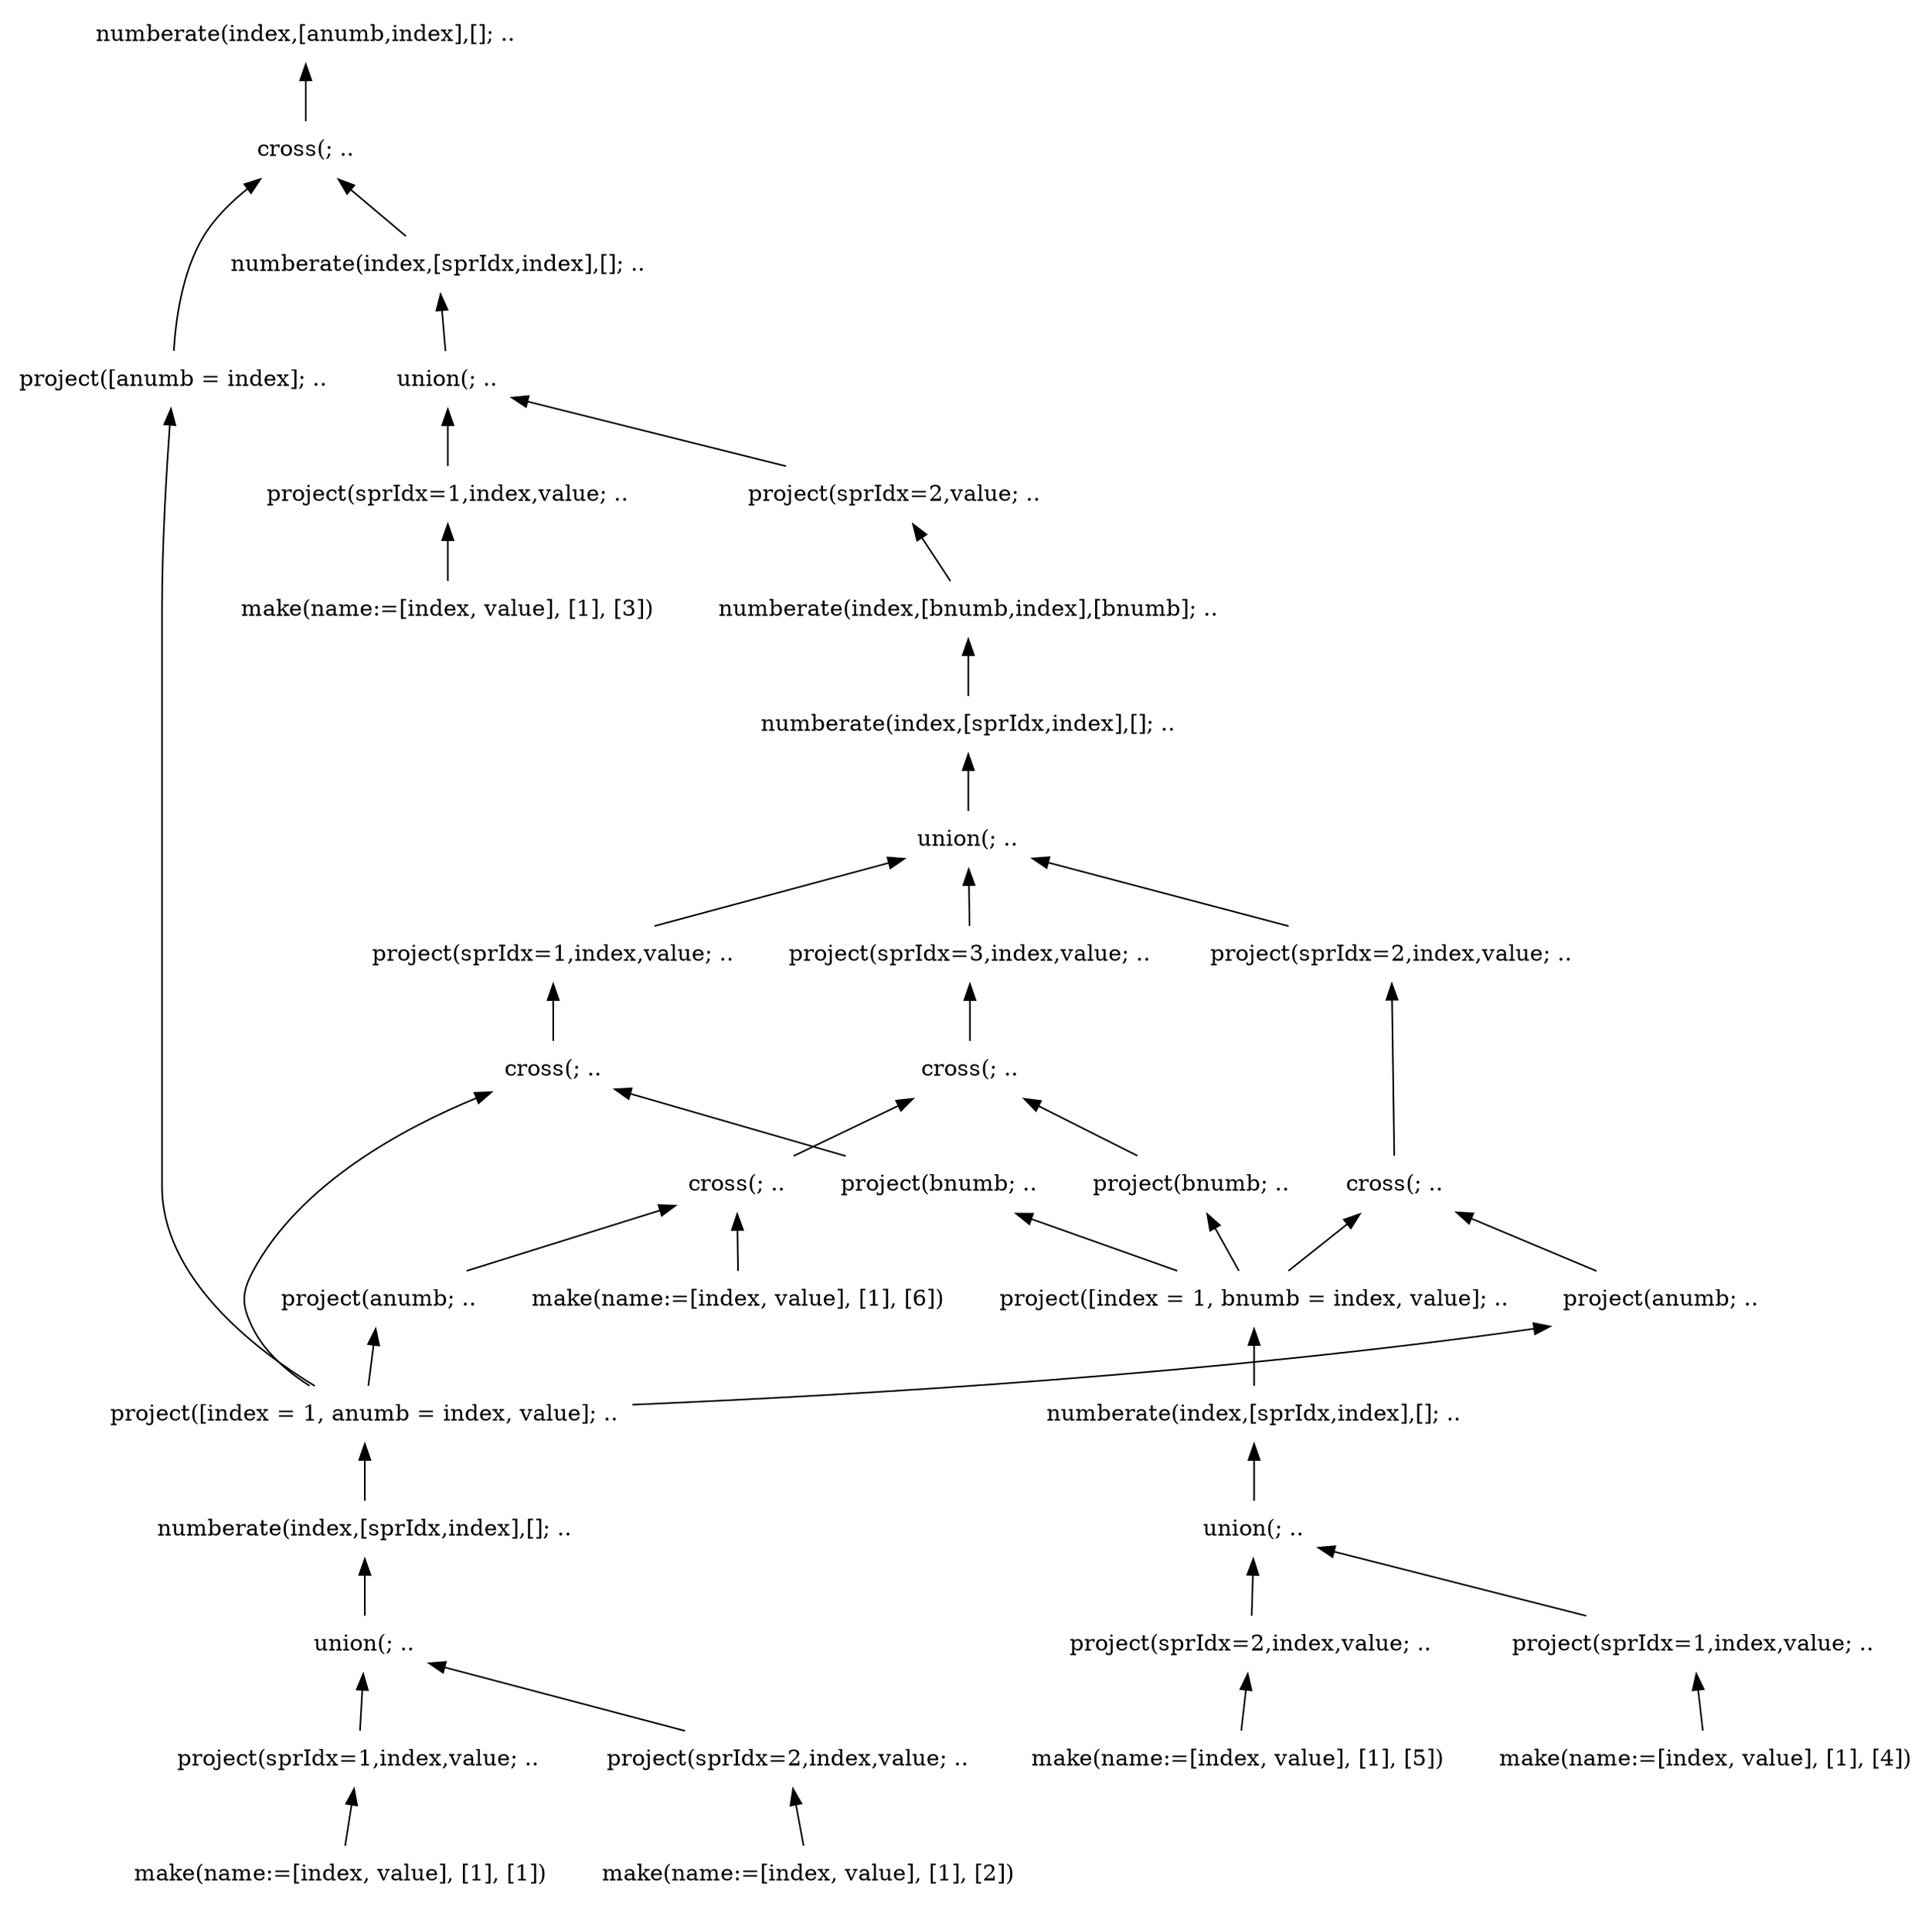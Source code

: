 digraph AST {

edge [color=black, dir=both, weight=1, fontcolor=black, arrowhead=none, arrowtail=normal]
node [shape=plaintext]
numberate1 [label="numberate(index,[anumb,index],[]; .."]
  numberate1 -> cross2
cross2 [label="cross(; .."]
    cross2 -> project3
project3 [label="project([anumb = index]; .."]
      project3 -> projectx121



      cross2 -> numberate11
numberate11 [label="numberate(index,[sprIdx,index],[]; .."]
        numberate11 -> union12
union12 [label="union(; .."]
          union12 -> project13
project13 [label="project(sprIdx=1,index,value; .."]
            project13 -> make14
make14 [label="make(name:=[index, value], [1], [3])"]
            union12 -> project15
project15 [label="project(sprIdx=2,value; .."]
              project15 -> numberate16
numberate16 [label="numberate(index,[bnumb,index],[bnumb]; .."]
                numberate16 -> numberate17
numberate17 [label="numberate(index,[sprIdx,index],[]; .."]
                  numberate17 -> union18
union18 [label="union(; .."]
                    union18 -> project19
project19 [label="project(sprIdx=1,index,value; .."]
                      project19 -> cross20
cross20 [label="cross(; .."]
                        cross20 -> project21
project21 [label="project(bnumb; .."]
                          project21 -> projectx451
                          
                          
                          

projectx451 [label="project([index = 1, bnumb = index, value]; .."]
                            projectx451 -> numberatex451
numberatex451 [label="numberate(index,[sprIdx,index],[]; .."]
                              numberatex451 -> unionx451
unionx451 [label="union(; .."]
                                unionx451 -> projectx452
projectx452 [label="project(sprIdx=1,index,value; .."]
                                  projectx452 -> makex451
makex451 [label="make(name:=[index, value], [1], [4])"]
                                  unionx451 -> projectx453
projectx453 [label="project(sprIdx=2,index,value; .."]
                                    projectx453 -> makex452
makex452 [label="make(name:=[index, value], [1], [5])"]




                          cross20 -> projectx121

                      union18 -> project36
project36 [label="project(sprIdx=2,index,value; .."]
                        project36 -> cross37
cross37 [label="cross(; .."]
                          cross37 -> project38
project38 [label="project(anumb; .."]
                            project38 -> projectx121
                            cross37 -> projectx451




                        union18 -> project53
project53 [label="project(sprIdx=3,index,value; .."]
                          project53 -> cross54
cross54 [label="cross(; .."]
                            cross54 -> project55
project55 [label="project(bnumb; .."]
                              project55 -> projectx451


                              cross54 -> cross63
cross63 [label="cross(; .."]
                                cross63 -> project64
project64 [label="project(anumb; .."]
                                  project64 -> projectx121



projectx121 [label="project([index = 1, anumb = index, value]; .."]
                                    projectx121 -> numberatex121
numberatex121 [label="numberate(index,[sprIdx,index],[]; .."]
                                      numberatex121 -> unionx121
unionx121 [label="union(; .."]
                                        unionx121 -> projectx122
projectx122 [label="project(sprIdx=1,index,value; .."]
                                          projectx122 -> makex121
makex121 [label="make(name:=[index, value], [1], [1])"]
                                          unionx121 -> projectx123
projectx123 [label="project(sprIdx=2,index,value; .."]
                                            projectx123 -> makex122
makex122 [label="make(name:=[index, value], [1], [2])"]


                                  cross63 -> make72
make72 [label="make(name:=[index, value], [1], [6])"]

}